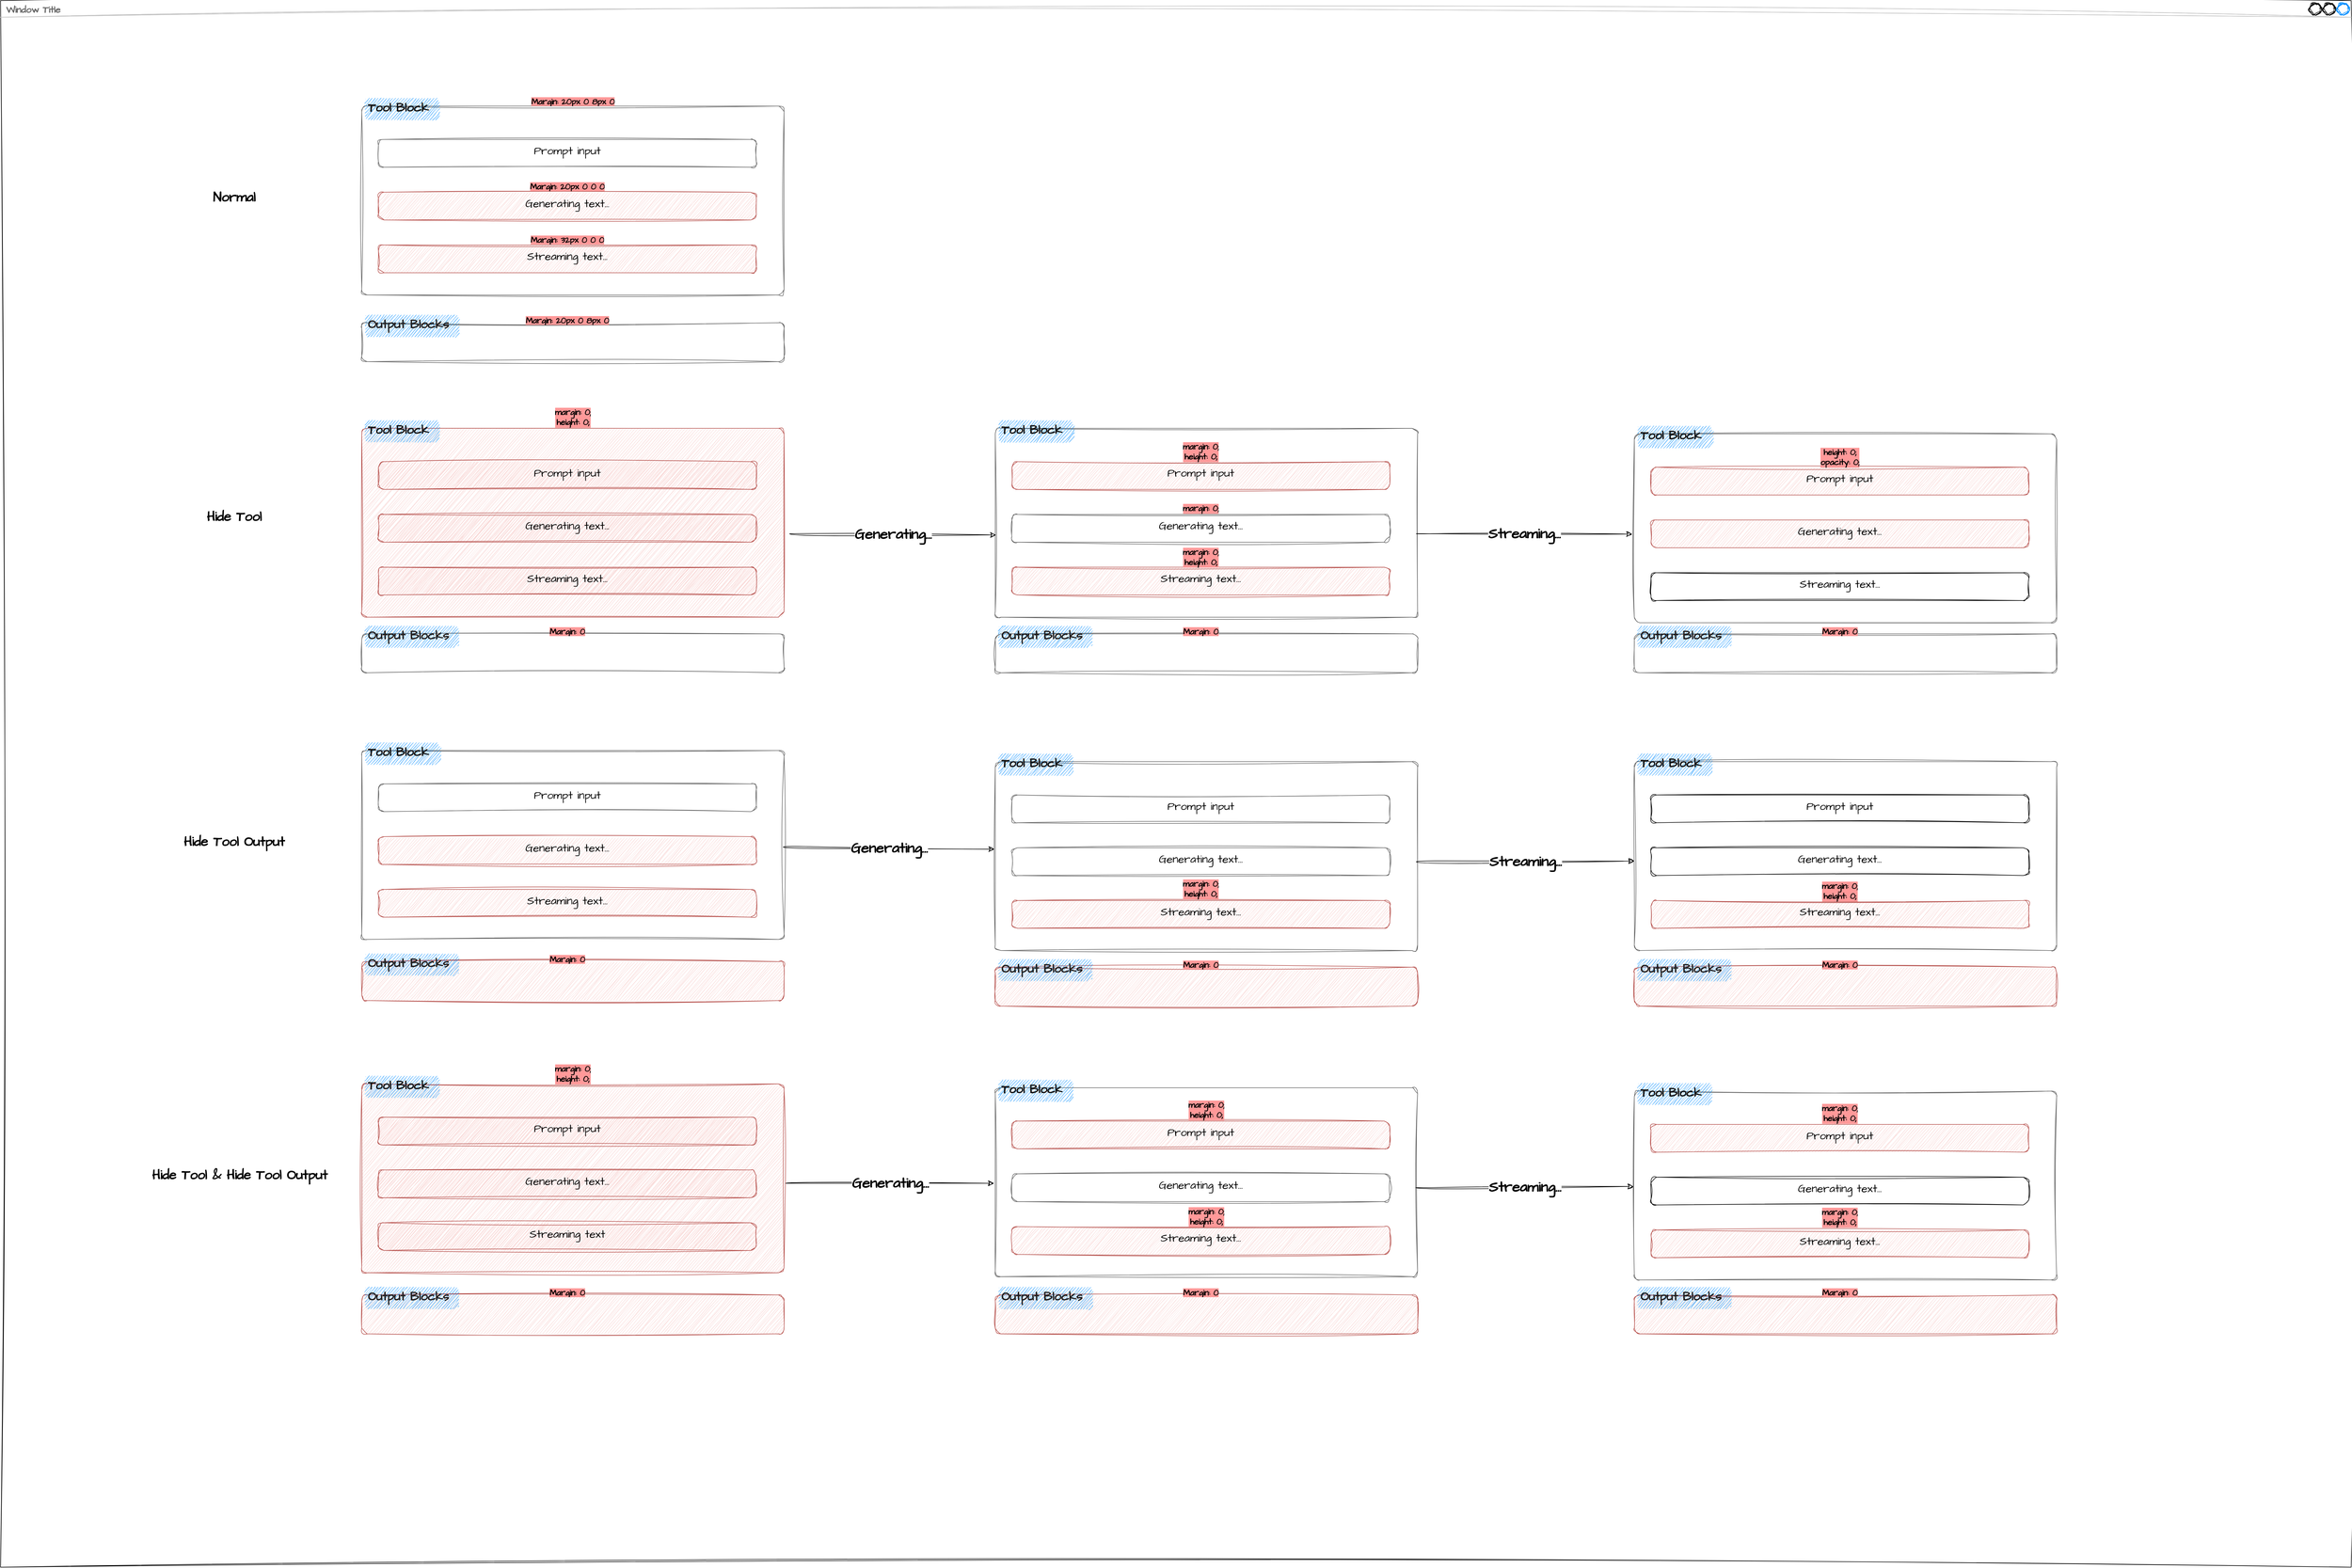 <mxfile version="24.7.16">
  <diagram name="Page-1" id="2cc2dc42-3aac-f2a9-1cec-7a8b7cbee084">
    <mxGraphModel dx="3460" dy="3604" grid="1" gridSize="10" guides="1" tooltips="1" connect="1" arrows="1" fold="1" page="1" pageScale="1" pageWidth="1100" pageHeight="850" background="none" math="0" shadow="0">
      <root>
        <mxCell id="0" />
        <mxCell id="1" parent="0" />
        <mxCell id="bHBYjKBn6t6AVG68IqQf-1" value="Window Title" style="strokeWidth=1;shadow=0;dashed=0;align=center;html=1;shape=mxgraph.mockup.containers.window;align=left;verticalAlign=top;spacingLeft=8;strokeColor2=#008cff;strokeColor3=#c4c4c4;fontColor=#666666;mainText=;fontSize=17;labelBackgroundColor=none;whiteSpace=wrap;sketch=1;hachureGap=4;jiggle=2;curveFitting=1;fontFamily=Architects Daughter;fontSource=https%3A%2F%2Ffonts.googleapis.com%2Fcss%3Ffamily%3DArchitects%2BDaughter;fontStyle=1" parent="1" vertex="1">
          <mxGeometry x="70" y="60" width="4230" height="2820" as="geometry" />
        </mxCell>
        <mxCell id="bHBYjKBn6t6AVG68IqQf-2" value="" style="shape=mxgraph.mockup.containers.marginRect;rectMarginTop=10;strokeColor=#666666;strokeWidth=1;dashed=0;rounded=1;arcSize=5;recursiveResize=0;html=1;whiteSpace=wrap;sketch=1;hachureGap=4;jiggle=2;curveFitting=1;fontFamily=Architects Daughter;fontSource=https%3A%2F%2Ffonts.googleapis.com%2Fcss%3Ffamily%3DArchitects%2BDaughter;fontStyle=1" parent="1" vertex="1">
          <mxGeometry x="720" y="240" width="760" height="350" as="geometry" />
        </mxCell>
        <mxCell id="bHBYjKBn6t6AVG68IqQf-3" value="&lt;font size=&quot;1&quot; color=&quot;#141414&quot;&gt;&lt;b style=&quot;font-size: 22px;&quot;&gt;Tool Block&lt;/b&gt;&lt;/font&gt;" style="shape=rect;strokeColor=none;fillColor=#008cff;strokeWidth=1;dashed=0;rounded=1;arcSize=20;fontColor=#ffffff;fontSize=17;spacing=2;spacingTop=-2;align=left;autosize=1;spacingLeft=4;resizeWidth=0;resizeHeight=0;perimeter=none;html=1;whiteSpace=wrap;sketch=1;hachureGap=4;jiggle=2;curveFitting=1;fontFamily=Architects Daughter;fontSource=https%3A%2F%2Ffonts.googleapis.com%2Fcss%3Ffamily%3DArchitects%2BDaughter;" parent="bHBYjKBn6t6AVG68IqQf-2" vertex="1">
          <mxGeometry x="5" y="-5" width="135" height="40" as="geometry" />
        </mxCell>
        <mxCell id="bHBYjKBn6t6AVG68IqQf-4" value="&lt;font style=&quot;font-size: 20px;&quot;&gt;Generating text...&lt;/font&gt;" style="shape=mxgraph.mockup.containers.marginRect;rectMarginTop=10;strokeColor=#b85450;strokeWidth=1;dashed=0;rounded=1;arcSize=5;recursiveResize=0;html=1;whiteSpace=wrap;sketch=1;hachureGap=4;jiggle=2;curveFitting=1;fontFamily=Architects Daughter;fontSource=https%3A%2F%2Ffonts.googleapis.com%2Fcss%3Ffamily%3DArchitects%2BDaughter;fillColor=#f8cecc;" parent="bHBYjKBn6t6AVG68IqQf-2" vertex="1">
          <mxGeometry x="30" y="155" width="680" height="60" as="geometry" />
        </mxCell>
        <mxCell id="bHBYjKBn6t6AVG68IqQf-10" value="&lt;span style=&quot;font-size: 20px;&quot;&gt;Streaming text...&lt;/span&gt;" style="shape=mxgraph.mockup.containers.marginRect;rectMarginTop=10;strokeColor=#b85450;strokeWidth=1;dashed=0;rounded=1;arcSize=5;recursiveResize=0;html=1;whiteSpace=wrap;sketch=1;hachureGap=4;jiggle=2;curveFitting=1;fontFamily=Architects Daughter;fontSource=https%3A%2F%2Ffonts.googleapis.com%2Fcss%3Ffamily%3DArchitects%2BDaughter;fillColor=#f8cecc;" parent="bHBYjKBn6t6AVG68IqQf-2" vertex="1">
          <mxGeometry x="30" y="250" width="680" height="60" as="geometry" />
        </mxCell>
        <mxCell id="bHBYjKBn6t6AVG68IqQf-11" value="&lt;span style=&quot;font-size: 20px;&quot;&gt;Prompt input&lt;/span&gt;" style="shape=mxgraph.mockup.containers.marginRect;rectMarginTop=10;strokeColor=#666666;strokeWidth=1;dashed=0;rounded=1;arcSize=5;recursiveResize=0;html=1;whiteSpace=wrap;sketch=1;hachureGap=4;jiggle=2;curveFitting=1;fontFamily=Architects Daughter;fontSource=https%3A%2F%2Ffonts.googleapis.com%2Fcss%3Ffamily%3DArchitects%2BDaughter;" parent="bHBYjKBn6t6AVG68IqQf-2" vertex="1">
          <mxGeometry x="30" y="60" width="680" height="60" as="geometry" />
        </mxCell>
        <UserObject label="Margin: 20px 0 0 0" placeholders="1" name="Variable" id="bHBYjKBn6t6AVG68IqQf-28">
          <mxCell style="text;html=1;strokeColor=none;fillColor=none;align=center;verticalAlign=middle;whiteSpace=wrap;overflow=hidden;fontFamily=Architects Daughter;fontSource=https%3A%2F%2Ffonts.googleapis.com%2Fcss%3Ffamily%3DArchitects%2BDaughter;fontStyle=1;fontSize=15;labelBackgroundColor=#FF9999;" parent="bHBYjKBn6t6AVG68IqQf-2" vertex="1">
            <mxGeometry x="260" y="144" width="220" height="20" as="geometry" />
          </mxCell>
        </UserObject>
        <UserObject label="Margin: 32px 0 0 0" placeholders="1" name="Variable" id="bHBYjKBn6t6AVG68IqQf-29">
          <mxCell style="text;html=1;strokeColor=none;fillColor=none;align=center;verticalAlign=middle;whiteSpace=wrap;overflow=hidden;fontFamily=Architects Daughter;fontSource=https%3A%2F%2Ffonts.googleapis.com%2Fcss%3Ffamily%3DArchitects%2BDaughter;fontStyle=1;fontSize=15;labelBackgroundColor=#FF9999;" parent="bHBYjKBn6t6AVG68IqQf-2" vertex="1">
            <mxGeometry x="260" y="240" width="220" height="20" as="geometry" />
          </mxCell>
        </UserObject>
        <mxCell id="bHBYjKBn6t6AVG68IqQf-12" value="" style="shape=mxgraph.mockup.containers.marginRect;rectMarginTop=10;strokeColor=#b85450;strokeWidth=1;dashed=0;rounded=1;arcSize=5;recursiveResize=0;html=1;whiteSpace=wrap;sketch=1;hachureGap=4;jiggle=2;curveFitting=1;fontFamily=Architects Daughter;fontSource=https%3A%2F%2Ffonts.googleapis.com%2Fcss%3Ffamily%3DArchitects%2BDaughter;fillColor=#f8cecc;" parent="1" vertex="1">
          <mxGeometry x="720" y="820" width="760" height="350" as="geometry" />
        </mxCell>
        <mxCell id="bHBYjKBn6t6AVG68IqQf-13" value="&lt;font size=&quot;1&quot; color=&quot;#141414&quot;&gt;&lt;b style=&quot;font-size: 22px;&quot;&gt;Tool Block&lt;/b&gt;&lt;/font&gt;" style="shape=rect;strokeColor=none;fillColor=#008cff;strokeWidth=1;dashed=0;rounded=1;arcSize=20;fontColor=#ffffff;fontSize=17;spacing=2;spacingTop=-2;align=left;autosize=1;spacingLeft=4;resizeWidth=0;resizeHeight=0;perimeter=none;html=1;whiteSpace=wrap;sketch=1;hachureGap=4;jiggle=2;curveFitting=1;fontFamily=Architects Daughter;fontSource=https%3A%2F%2Ffonts.googleapis.com%2Fcss%3Ffamily%3DArchitects%2BDaughter;" parent="bHBYjKBn6t6AVG68IqQf-12" vertex="1">
          <mxGeometry x="5" y="-5" width="135" height="40" as="geometry" />
        </mxCell>
        <mxCell id="bHBYjKBn6t6AVG68IqQf-14" value="&lt;font style=&quot;font-size: 20px;&quot;&gt;Generating text...&lt;/font&gt;" style="shape=mxgraph.mockup.containers.marginRect;rectMarginTop=10;strokeColor=#b85450;strokeWidth=1;dashed=0;rounded=1;arcSize=5;recursiveResize=0;html=1;whiteSpace=wrap;sketch=1;hachureGap=4;jiggle=2;curveFitting=1;fontFamily=Architects Daughter;fontSource=https%3A%2F%2Ffonts.googleapis.com%2Fcss%3Ffamily%3DArchitects%2BDaughter;fillColor=#f8cecc;" parent="bHBYjKBn6t6AVG68IqQf-12" vertex="1">
          <mxGeometry x="30" y="155" width="680" height="60" as="geometry" />
        </mxCell>
        <mxCell id="bHBYjKBn6t6AVG68IqQf-15" value="&lt;span style=&quot;font-size: 20px;&quot;&gt;Streaming text...&lt;/span&gt;" style="shape=mxgraph.mockup.containers.marginRect;rectMarginTop=10;strokeColor=#b85450;strokeWidth=1;dashed=0;rounded=1;arcSize=5;recursiveResize=0;html=1;whiteSpace=wrap;sketch=1;hachureGap=4;jiggle=2;curveFitting=1;fontFamily=Architects Daughter;fontSource=https%3A%2F%2Ffonts.googleapis.com%2Fcss%3Ffamily%3DArchitects%2BDaughter;fillColor=#f8cecc;" parent="bHBYjKBn6t6AVG68IqQf-12" vertex="1">
          <mxGeometry x="30" y="250" width="680" height="60" as="geometry" />
        </mxCell>
        <mxCell id="bHBYjKBn6t6AVG68IqQf-16" value="&lt;span style=&quot;font-size: 20px;&quot;&gt;Prompt input&lt;/span&gt;" style="shape=mxgraph.mockup.containers.marginRect;rectMarginTop=10;strokeColor=#b85450;strokeWidth=1;dashed=0;rounded=1;arcSize=5;recursiveResize=0;html=1;whiteSpace=wrap;sketch=1;hachureGap=4;jiggle=2;curveFitting=1;fontFamily=Architects Daughter;fontSource=https%3A%2F%2Ffonts.googleapis.com%2Fcss%3Ffamily%3DArchitects%2BDaughter;fillColor=#f8cecc;" parent="bHBYjKBn6t6AVG68IqQf-12" vertex="1">
          <mxGeometry x="30" y="60" width="680" height="60" as="geometry" />
        </mxCell>
        <mxCell id="bHBYjKBn6t6AVG68IqQf-17" value="" style="shape=mxgraph.mockup.containers.marginRect;rectMarginTop=10;strokeColor=#666666;strokeWidth=1;dashed=0;rounded=1;arcSize=5;recursiveResize=0;html=1;whiteSpace=wrap;sketch=1;hachureGap=4;jiggle=2;curveFitting=1;fontFamily=Architects Daughter;fontSource=https%3A%2F%2Ffonts.googleapis.com%2Fcss%3Ffamily%3DArchitects%2BDaughter;" parent="1" vertex="1">
          <mxGeometry x="720" y="1400" width="760" height="350" as="geometry" />
        </mxCell>
        <mxCell id="bHBYjKBn6t6AVG68IqQf-18" value="&lt;font size=&quot;1&quot; color=&quot;#141414&quot;&gt;&lt;b style=&quot;font-size: 22px;&quot;&gt;Tool Block&lt;/b&gt;&lt;/font&gt;" style="shape=rect;strokeColor=none;fillColor=#008cff;strokeWidth=1;dashed=0;rounded=1;arcSize=20;fontColor=#ffffff;fontSize=17;spacing=2;spacingTop=-2;align=left;autosize=1;spacingLeft=4;resizeWidth=0;resizeHeight=0;perimeter=none;html=1;whiteSpace=wrap;sketch=1;hachureGap=4;jiggle=2;curveFitting=1;fontFamily=Architects Daughter;fontSource=https%3A%2F%2Ffonts.googleapis.com%2Fcss%3Ffamily%3DArchitects%2BDaughter;" parent="bHBYjKBn6t6AVG68IqQf-17" vertex="1">
          <mxGeometry x="5" y="-5" width="135" height="40" as="geometry" />
        </mxCell>
        <mxCell id="bHBYjKBn6t6AVG68IqQf-19" value="&lt;font style=&quot;font-size: 20px;&quot;&gt;Generating text...&lt;/font&gt;" style="shape=mxgraph.mockup.containers.marginRect;rectMarginTop=10;strokeColor=#b85450;strokeWidth=1;dashed=0;rounded=1;arcSize=5;recursiveResize=0;html=1;whiteSpace=wrap;sketch=1;hachureGap=4;jiggle=2;curveFitting=1;fontFamily=Architects Daughter;fontSource=https%3A%2F%2Ffonts.googleapis.com%2Fcss%3Ffamily%3DArchitects%2BDaughter;fillColor=#f8cecc;" parent="bHBYjKBn6t6AVG68IqQf-17" vertex="1">
          <mxGeometry x="30" y="155" width="680" height="60" as="geometry" />
        </mxCell>
        <mxCell id="bHBYjKBn6t6AVG68IqQf-20" value="&lt;span style=&quot;font-size: 20px;&quot;&gt;Streaming text...&lt;/span&gt;" style="shape=mxgraph.mockup.containers.marginRect;rectMarginTop=10;strokeColor=#b85450;strokeWidth=1;dashed=0;rounded=1;arcSize=5;recursiveResize=0;html=1;whiteSpace=wrap;sketch=1;hachureGap=4;jiggle=2;curveFitting=1;fontFamily=Architects Daughter;fontSource=https%3A%2F%2Ffonts.googleapis.com%2Fcss%3Ffamily%3DArchitects%2BDaughter;fillColor=#f8cecc;" parent="bHBYjKBn6t6AVG68IqQf-17" vertex="1">
          <mxGeometry x="30" y="250" width="680" height="60" as="geometry" />
        </mxCell>
        <mxCell id="bHBYjKBn6t6AVG68IqQf-21" value="&lt;span style=&quot;font-size: 20px;&quot;&gt;Prompt input&lt;/span&gt;" style="shape=mxgraph.mockup.containers.marginRect;rectMarginTop=10;strokeColor=#666666;strokeWidth=1;dashed=0;rounded=1;arcSize=5;recursiveResize=0;html=1;whiteSpace=wrap;sketch=1;hachureGap=4;jiggle=2;curveFitting=1;fontFamily=Architects Daughter;fontSource=https%3A%2F%2Ffonts.googleapis.com%2Fcss%3Ffamily%3DArchitects%2BDaughter;" parent="bHBYjKBn6t6AVG68IqQf-17" vertex="1">
          <mxGeometry x="30" y="60" width="680" height="60" as="geometry" />
        </mxCell>
        <mxCell id="bHBYjKBn6t6AVG68IqQf-22" value="" style="shape=mxgraph.mockup.containers.marginRect;rectMarginTop=10;strokeColor=#b85450;strokeWidth=1;dashed=0;rounded=1;arcSize=5;recursiveResize=0;html=1;whiteSpace=wrap;sketch=1;hachureGap=4;jiggle=2;curveFitting=1;fontFamily=Architects Daughter;fontSource=https%3A%2F%2Ffonts.googleapis.com%2Fcss%3Ffamily%3DArchitects%2BDaughter;fillColor=#f8cecc;" parent="1" vertex="1">
          <mxGeometry x="720" y="2000" width="760" height="350" as="geometry" />
        </mxCell>
        <mxCell id="bHBYjKBn6t6AVG68IqQf-23" value="&lt;font size=&quot;1&quot; color=&quot;#141414&quot;&gt;&lt;b style=&quot;font-size: 22px;&quot;&gt;Tool Block&lt;/b&gt;&lt;/font&gt;" style="shape=rect;strokeColor=none;fillColor=#008cff;strokeWidth=1;dashed=0;rounded=1;arcSize=20;fontColor=#ffffff;fontSize=17;spacing=2;spacingTop=-2;align=left;autosize=1;spacingLeft=4;resizeWidth=0;resizeHeight=0;perimeter=none;html=1;whiteSpace=wrap;sketch=1;hachureGap=4;jiggle=2;curveFitting=1;fontFamily=Architects Daughter;fontSource=https%3A%2F%2Ffonts.googleapis.com%2Fcss%3Ffamily%3DArchitects%2BDaughter;" parent="bHBYjKBn6t6AVG68IqQf-22" vertex="1">
          <mxGeometry x="5" y="-5" width="135" height="40" as="geometry" />
        </mxCell>
        <mxCell id="bHBYjKBn6t6AVG68IqQf-24" value="&lt;font style=&quot;font-size: 20px;&quot;&gt;Generating text...&lt;/font&gt;" style="shape=mxgraph.mockup.containers.marginRect;rectMarginTop=10;strokeColor=#b85450;strokeWidth=1;dashed=0;rounded=1;arcSize=5;recursiveResize=0;html=1;whiteSpace=wrap;sketch=1;hachureGap=4;jiggle=2;curveFitting=1;fontFamily=Architects Daughter;fontSource=https%3A%2F%2Ffonts.googleapis.com%2Fcss%3Ffamily%3DArchitects%2BDaughter;fillColor=#f8cecc;" parent="bHBYjKBn6t6AVG68IqQf-22" vertex="1">
          <mxGeometry x="30" y="155" width="680" height="60" as="geometry" />
        </mxCell>
        <mxCell id="bHBYjKBn6t6AVG68IqQf-25" value="&lt;span style=&quot;font-size: 20px;&quot;&gt;Streaming text&lt;/span&gt;" style="shape=mxgraph.mockup.containers.marginRect;rectMarginTop=10;strokeColor=#b85450;strokeWidth=1;dashed=0;rounded=1;arcSize=5;recursiveResize=0;html=1;whiteSpace=wrap;sketch=1;hachureGap=4;jiggle=2;curveFitting=1;fontFamily=Architects Daughter;fontSource=https%3A%2F%2Ffonts.googleapis.com%2Fcss%3Ffamily%3DArchitects%2BDaughter;fillColor=#f8cecc;" parent="bHBYjKBn6t6AVG68IqQf-22" vertex="1">
          <mxGeometry x="30" y="250" width="680" height="60" as="geometry" />
        </mxCell>
        <mxCell id="bHBYjKBn6t6AVG68IqQf-26" value="&lt;span style=&quot;font-size: 20px;&quot;&gt;Prompt input&lt;/span&gt;" style="shape=mxgraph.mockup.containers.marginRect;rectMarginTop=10;strokeColor=#b85450;strokeWidth=1;dashed=0;rounded=1;arcSize=5;recursiveResize=0;html=1;whiteSpace=wrap;sketch=1;hachureGap=4;jiggle=2;curveFitting=1;fontFamily=Architects Daughter;fontSource=https%3A%2F%2Ffonts.googleapis.com%2Fcss%3Ffamily%3DArchitects%2BDaughter;fillColor=#f8cecc;" parent="bHBYjKBn6t6AVG68IqQf-22" vertex="1">
          <mxGeometry x="30" y="60" width="680" height="60" as="geometry" />
        </mxCell>
        <UserObject label="Margin: 20px 0 8px 0" placeholders="1" name="Variable" id="bHBYjKBn6t6AVG68IqQf-27">
          <mxCell style="text;html=1;strokeColor=none;fillColor=none;align=center;verticalAlign=middle;whiteSpace=wrap;overflow=hidden;fontFamily=Architects Daughter;fontSource=https%3A%2F%2Ffonts.googleapis.com%2Fcss%3Ffamily%3DArchitects%2BDaughter;fontStyle=1;fontSize=15;labelBackgroundColor=#FF9999;" parent="1" vertex="1">
            <mxGeometry x="990" y="231" width="220" height="20" as="geometry" />
          </mxCell>
        </UserObject>
        <mxCell id="bHBYjKBn6t6AVG68IqQf-30" value="Hide Tool" style="text;strokeColor=none;fillColor=none;html=1;fontSize=24;fontStyle=1;verticalAlign=middle;align=center;fontFamily=Architects Daughter;fontSource=https%3A%2F%2Ffonts.googleapis.com%2Fcss%3Ffamily%3DArchitects%2BDaughter;" parent="1" vertex="1">
          <mxGeometry x="440" y="970" width="100" height="40" as="geometry" />
        </mxCell>
        <mxCell id="bHBYjKBn6t6AVG68IqQf-31" value="Hide Tool Output" style="text;strokeColor=none;fillColor=none;html=1;fontSize=24;fontStyle=1;verticalAlign=middle;align=center;fontFamily=Architects Daughter;fontSource=https%3A%2F%2Ffonts.googleapis.com%2Fcss%3Ffamily%3DArchitects%2BDaughter;" parent="1" vertex="1">
          <mxGeometry x="440" y="1555" width="100" height="40" as="geometry" />
        </mxCell>
        <mxCell id="bHBYjKBn6t6AVG68IqQf-32" value="Hide Tool &amp;amp; Hide Tool Output" style="text;strokeColor=none;fillColor=none;html=1;fontSize=24;fontStyle=1;verticalAlign=middle;align=center;fontFamily=Architects Daughter;fontSource=https%3A%2F%2Ffonts.googleapis.com%2Fcss%3Ffamily%3DArchitects%2BDaughter;" parent="1" vertex="1">
          <mxGeometry x="450" y="2155" width="100" height="40" as="geometry" />
        </mxCell>
        <mxCell id="bHBYjKBn6t6AVG68IqQf-33" value="Normal" style="text;strokeColor=none;fillColor=none;html=1;fontSize=24;fontStyle=1;verticalAlign=middle;align=center;fontFamily=Architects Daughter;fontSource=https%3A%2F%2Ffonts.googleapis.com%2Fcss%3Ffamily%3DArchitects%2BDaughter;" parent="1" vertex="1">
          <mxGeometry x="440" y="395" width="100" height="40" as="geometry" />
        </mxCell>
        <UserObject label="margin: 0;&lt;br&gt;height: 0;" placeholders="1" name="Variable" id="bHBYjKBn6t6AVG68IqQf-35">
          <mxCell style="text;html=1;strokeColor=none;fillColor=none;align=center;verticalAlign=middle;whiteSpace=wrap;overflow=hidden;fontFamily=Architects Daughter;fontSource=https%3A%2F%2Ffonts.googleapis.com%2Fcss%3Ffamily%3DArchitects%2BDaughter;fontStyle=1;fontSize=15;labelBackgroundColor=#FF9999;" parent="1" vertex="1">
            <mxGeometry x="1050" y="790" width="100" height="40" as="geometry" />
          </mxCell>
        </UserObject>
        <mxCell id="bHBYjKBn6t6AVG68IqQf-36" value="" style="shape=mxgraph.mockup.containers.marginRect;rectMarginTop=10;strokeColor=#666666;strokeWidth=1;dashed=0;rounded=1;arcSize=5;recursiveResize=0;html=1;whiteSpace=wrap;sketch=1;hachureGap=4;jiggle=2;curveFitting=1;fontFamily=Architects Daughter;fontSource=https%3A%2F%2Ffonts.googleapis.com%2Fcss%3Ffamily%3DArchitects%2BDaughter;" parent="1" vertex="1">
          <mxGeometry x="1860" y="820" width="760" height="350" as="geometry" />
        </mxCell>
        <mxCell id="bHBYjKBn6t6AVG68IqQf-37" value="&lt;font size=&quot;1&quot; color=&quot;#141414&quot;&gt;&lt;b style=&quot;font-size: 22px;&quot;&gt;Tool Block&lt;/b&gt;&lt;/font&gt;" style="shape=rect;strokeColor=none;fillColor=#008cff;strokeWidth=1;dashed=0;rounded=1;arcSize=20;fontColor=#ffffff;fontSize=17;spacing=2;spacingTop=-2;align=left;autosize=1;spacingLeft=4;resizeWidth=0;resizeHeight=0;perimeter=none;html=1;whiteSpace=wrap;sketch=1;hachureGap=4;jiggle=2;curveFitting=1;fontFamily=Architects Daughter;fontSource=https%3A%2F%2Ffonts.googleapis.com%2Fcss%3Ffamily%3DArchitects%2BDaughter;" parent="bHBYjKBn6t6AVG68IqQf-36" vertex="1">
          <mxGeometry x="5" y="-5" width="135" height="40" as="geometry" />
        </mxCell>
        <mxCell id="bHBYjKBn6t6AVG68IqQf-38" value="&lt;font style=&quot;font-size: 20px;&quot;&gt;Generating text...&lt;/font&gt;" style="shape=mxgraph.mockup.containers.marginRect;rectMarginTop=10;strokeColor=#666666;strokeWidth=1;dashed=0;rounded=1;arcSize=5;recursiveResize=0;html=1;whiteSpace=wrap;sketch=1;hachureGap=4;jiggle=2;curveFitting=1;fontFamily=Architects Daughter;fontSource=https%3A%2F%2Ffonts.googleapis.com%2Fcss%3Ffamily%3DArchitects%2BDaughter;" parent="bHBYjKBn6t6AVG68IqQf-36" vertex="1">
          <mxGeometry x="30" y="155" width="680" height="60" as="geometry" />
        </mxCell>
        <mxCell id="bHBYjKBn6t6AVG68IqQf-39" value="&lt;span style=&quot;font-size: 20px;&quot;&gt;Streaming text...&lt;/span&gt;" style="shape=mxgraph.mockup.containers.marginRect;rectMarginTop=10;strokeColor=#b85450;strokeWidth=1;dashed=0;rounded=1;arcSize=5;recursiveResize=0;html=1;whiteSpace=wrap;sketch=1;hachureGap=4;jiggle=2;curveFitting=1;fontFamily=Architects Daughter;fontSource=https%3A%2F%2Ffonts.googleapis.com%2Fcss%3Ffamily%3DArchitects%2BDaughter;fillColor=#f8cecc;" parent="bHBYjKBn6t6AVG68IqQf-36" vertex="1">
          <mxGeometry x="30" y="250" width="680" height="60" as="geometry" />
        </mxCell>
        <mxCell id="bHBYjKBn6t6AVG68IqQf-40" value="&lt;span style=&quot;font-size: 20px;&quot;&gt;Prompt input&lt;/span&gt;" style="shape=mxgraph.mockup.containers.marginRect;rectMarginTop=10;strokeColor=#b85450;strokeWidth=1;dashed=0;rounded=1;arcSize=5;recursiveResize=0;html=1;whiteSpace=wrap;sketch=1;hachureGap=4;jiggle=2;curveFitting=1;fontFamily=Architects Daughter;fontSource=https%3A%2F%2Ffonts.googleapis.com%2Fcss%3Ffamily%3DArchitects%2BDaughter;fillColor=#f8cecc;" parent="bHBYjKBn6t6AVG68IqQf-36" vertex="1">
          <mxGeometry x="30" y="60" width="680" height="60" as="geometry" />
        </mxCell>
        <UserObject label="margin: 0;&lt;br&gt;height: 0;" placeholders="1" name="Variable" id="bHBYjKBn6t6AVG68IqQf-43">
          <mxCell style="text;html=1;strokeColor=none;fillColor=none;align=center;verticalAlign=middle;whiteSpace=wrap;overflow=hidden;fontFamily=Architects Daughter;fontSource=https%3A%2F%2Ffonts.googleapis.com%2Fcss%3Ffamily%3DArchitects%2BDaughter;fontStyle=1;fontSize=15;labelBackgroundColor=#FF9999;" parent="bHBYjKBn6t6AVG68IqQf-36" vertex="1">
            <mxGeometry x="320" y="30" width="100" height="44" as="geometry" />
          </mxCell>
        </UserObject>
        <UserObject label="margin: 0;&lt;br&gt;height: 0;" placeholders="1" name="Variable" id="bHBYjKBn6t6AVG68IqQf-94">
          <mxCell style="text;html=1;strokeColor=none;fillColor=none;align=center;verticalAlign=middle;whiteSpace=wrap;overflow=hidden;fontFamily=Architects Daughter;fontSource=https%3A%2F%2Ffonts.googleapis.com%2Fcss%3Ffamily%3DArchitects%2BDaughter;fontStyle=1;fontSize=15;labelBackgroundColor=#FF9999;" parent="bHBYjKBn6t6AVG68IqQf-36" vertex="1">
            <mxGeometry x="320" y="220" width="100" height="44" as="geometry" />
          </mxCell>
        </UserObject>
        <UserObject label="margin: 0;" placeholders="1" name="Variable" id="FF6e9Q_r3WUp5Flmuwcu-1">
          <mxCell style="text;html=1;strokeColor=none;fillColor=none;align=center;verticalAlign=middle;whiteSpace=wrap;overflow=hidden;fontFamily=Architects Daughter;fontSource=https%3A%2F%2Ffonts.googleapis.com%2Fcss%3Ffamily%3DArchitects%2BDaughter;fontStyle=1;fontSize=15;labelBackgroundColor=#FF9999;" parent="bHBYjKBn6t6AVG68IqQf-36" vertex="1">
            <mxGeometry x="320" y="142" width="100" height="24" as="geometry" />
          </mxCell>
        </UserObject>
        <mxCell id="bHBYjKBn6t6AVG68IqQf-41" value="" style="endArrow=classic;html=1;rounded=0;sketch=1;hachureGap=4;jiggle=2;curveFitting=1;fontFamily=Architects Daughter;fontSource=https%3A%2F%2Ffonts.googleapis.com%2Fcss%3Ffamily%3DArchitects%2BDaughter;fontSize=12;startSize=8;endSize=8;curved=1;exitX=1.013;exitY=0.571;exitDx=0;exitDy=0;exitPerimeter=0;entryX=0.002;entryY=0.577;entryDx=0;entryDy=0;entryPerimeter=0;" parent="1" source="bHBYjKBn6t6AVG68IqQf-12" target="bHBYjKBn6t6AVG68IqQf-36" edge="1">
          <mxGeometry relative="1" as="geometry">
            <mxPoint x="1600" y="1020" as="sourcePoint" />
            <mxPoint x="1700" y="1020" as="targetPoint" />
          </mxGeometry>
        </mxCell>
        <mxCell id="bHBYjKBn6t6AVG68IqQf-42" value="Generating..." style="edgeLabel;resizable=0;html=1;fontSize=26;;align=center;verticalAlign=middle;sketch=1;hachureGap=4;jiggle=2;curveFitting=1;fontFamily=Architects Daughter;fontSource=https%3A%2F%2Ffonts.googleapis.com%2Fcss%3Ffamily%3DArchitects%2BDaughter;fontStyle=1" parent="bHBYjKBn6t6AVG68IqQf-41" connectable="0" vertex="1">
          <mxGeometry relative="1" as="geometry" />
        </mxCell>
        <mxCell id="bHBYjKBn6t6AVG68IqQf-46" value="" style="endArrow=classic;html=1;rounded=0;sketch=1;hachureGap=4;jiggle=2;curveFitting=1;fontFamily=Architects Daughter;fontSource=https%3A%2F%2Ffonts.googleapis.com%2Fcss%3Ffamily%3DArchitects%2BDaughter;fontSize=12;startSize=8;endSize=8;curved=1;exitX=0.998;exitY=0.525;exitDx=0;exitDy=0;exitPerimeter=0;entryX=-0.002;entryY=0.479;entryDx=0;entryDy=0;entryPerimeter=0;" parent="1" source="bHBYjKBn6t6AVG68IqQf-17" target="bHBYjKBn6t6AVG68IqQf-48" edge="1">
          <mxGeometry relative="1" as="geometry">
            <mxPoint x="1488" y="1580" as="sourcePoint" />
            <mxPoint x="1860" y="1582" as="targetPoint" />
          </mxGeometry>
        </mxCell>
        <mxCell id="bHBYjKBn6t6AVG68IqQf-47" value="Generating..." style="edgeLabel;resizable=0;html=1;fontSize=26;;align=center;verticalAlign=middle;sketch=1;hachureGap=4;jiggle=2;curveFitting=1;fontFamily=Architects Daughter;fontSource=https%3A%2F%2Ffonts.googleapis.com%2Fcss%3Ffamily%3DArchitects%2BDaughter;fontStyle=1" parent="bHBYjKBn6t6AVG68IqQf-46" connectable="0" vertex="1">
          <mxGeometry relative="1" as="geometry" />
        </mxCell>
        <mxCell id="bHBYjKBn6t6AVG68IqQf-48" value="" style="shape=mxgraph.mockup.containers.marginRect;rectMarginTop=10;strokeColor=#666666;strokeWidth=1;dashed=0;rounded=1;arcSize=5;recursiveResize=0;html=1;whiteSpace=wrap;sketch=1;hachureGap=4;jiggle=2;curveFitting=1;fontFamily=Architects Daughter;fontSource=https%3A%2F%2Ffonts.googleapis.com%2Fcss%3Ffamily%3DArchitects%2BDaughter;" parent="1" vertex="1">
          <mxGeometry x="1860" y="1420" width="760" height="350" as="geometry" />
        </mxCell>
        <mxCell id="bHBYjKBn6t6AVG68IqQf-49" value="&lt;font size=&quot;1&quot; color=&quot;#141414&quot;&gt;&lt;b style=&quot;font-size: 22px;&quot;&gt;Tool Block&lt;/b&gt;&lt;/font&gt;" style="shape=rect;strokeColor=none;fillColor=#008cff;strokeWidth=1;dashed=0;rounded=1;arcSize=20;fontColor=#ffffff;fontSize=17;spacing=2;spacingTop=-2;align=left;autosize=1;spacingLeft=4;resizeWidth=0;resizeHeight=0;perimeter=none;html=1;whiteSpace=wrap;sketch=1;hachureGap=4;jiggle=2;curveFitting=1;fontFamily=Architects Daughter;fontSource=https%3A%2F%2Ffonts.googleapis.com%2Fcss%3Ffamily%3DArchitects%2BDaughter;" parent="bHBYjKBn6t6AVG68IqQf-48" vertex="1">
          <mxGeometry x="5" y="-5" width="135" height="40" as="geometry" />
        </mxCell>
        <mxCell id="bHBYjKBn6t6AVG68IqQf-50" value="&lt;font style=&quot;font-size: 20px;&quot;&gt;Generating text...&lt;/font&gt;" style="shape=mxgraph.mockup.containers.marginRect;rectMarginTop=10;strokeColor=#666666;strokeWidth=1;dashed=0;rounded=1;arcSize=5;recursiveResize=0;html=1;whiteSpace=wrap;sketch=1;hachureGap=4;jiggle=2;curveFitting=1;fontFamily=Architects Daughter;fontSource=https%3A%2F%2Ffonts.googleapis.com%2Fcss%3Ffamily%3DArchitects%2BDaughter;" parent="bHBYjKBn6t6AVG68IqQf-48" vertex="1">
          <mxGeometry x="30" y="155" width="680" height="60" as="geometry" />
        </mxCell>
        <mxCell id="bHBYjKBn6t6AVG68IqQf-51" value="&lt;span style=&quot;font-size: 20px;&quot;&gt;Streaming text...&lt;/span&gt;" style="shape=mxgraph.mockup.containers.marginRect;rectMarginTop=10;strokeColor=#b85450;strokeWidth=1;dashed=0;rounded=1;arcSize=5;recursiveResize=0;html=1;whiteSpace=wrap;sketch=1;hachureGap=4;jiggle=2;curveFitting=1;fontFamily=Architects Daughter;fontSource=https%3A%2F%2Ffonts.googleapis.com%2Fcss%3Ffamily%3DArchitects%2BDaughter;fillColor=#f8cecc;" parent="bHBYjKBn6t6AVG68IqQf-48" vertex="1">
          <mxGeometry x="30" y="250" width="680" height="60" as="geometry" />
        </mxCell>
        <mxCell id="bHBYjKBn6t6AVG68IqQf-52" value="&lt;span style=&quot;font-size: 20px;&quot;&gt;Prompt input&lt;/span&gt;" style="shape=mxgraph.mockup.containers.marginRect;rectMarginTop=10;strokeColor=#666666;strokeWidth=1;dashed=0;rounded=1;arcSize=5;recursiveResize=0;html=1;whiteSpace=wrap;sketch=1;hachureGap=4;jiggle=2;curveFitting=1;fontFamily=Architects Daughter;fontSource=https%3A%2F%2Ffonts.googleapis.com%2Fcss%3Ffamily%3DArchitects%2BDaughter;" parent="bHBYjKBn6t6AVG68IqQf-48" vertex="1">
          <mxGeometry x="30" y="60" width="680" height="60" as="geometry" />
        </mxCell>
        <UserObject label="margin: 0;&lt;br&gt;height: 0;" placeholders="1" name="Variable" id="bHBYjKBn6t6AVG68IqQf-95">
          <mxCell style="text;html=1;strokeColor=none;fillColor=none;align=center;verticalAlign=middle;whiteSpace=wrap;overflow=hidden;fontFamily=Architects Daughter;fontSource=https%3A%2F%2Ffonts.googleapis.com%2Fcss%3Ffamily%3DArchitects%2BDaughter;fontStyle=1;fontSize=15;labelBackgroundColor=#FF9999;" parent="bHBYjKBn6t6AVG68IqQf-48" vertex="1">
            <mxGeometry x="320" y="217" width="100" height="44" as="geometry" />
          </mxCell>
        </UserObject>
        <mxCell id="bHBYjKBn6t6AVG68IqQf-54" value="" style="endArrow=classic;html=1;rounded=0;sketch=1;hachureGap=4;jiggle=2;curveFitting=1;fontFamily=Architects Daughter;fontSource=https%3A%2F%2Ffonts.googleapis.com%2Fcss%3Ffamily%3DArchitects%2BDaughter;fontSize=12;startSize=8;endSize=8;curved=1;entryX=-0.003;entryY=0.52;entryDx=0;entryDy=0;entryPerimeter=0;exitX=1.004;exitY=0.54;exitDx=0;exitDy=0;exitPerimeter=0;" parent="1" source="bHBYjKBn6t6AVG68IqQf-22" target="bHBYjKBn6t6AVG68IqQf-56" edge="1">
          <mxGeometry relative="1" as="geometry">
            <mxPoint x="1490" y="2192" as="sourcePoint" />
            <mxPoint x="1880" y="2195" as="targetPoint" />
          </mxGeometry>
        </mxCell>
        <mxCell id="bHBYjKBn6t6AVG68IqQf-55" value="Generating..." style="edgeLabel;resizable=0;html=1;fontSize=26;;align=center;verticalAlign=middle;sketch=1;hachureGap=4;jiggle=2;curveFitting=1;fontFamily=Architects Daughter;fontSource=https%3A%2F%2Ffonts.googleapis.com%2Fcss%3Ffamily%3DArchitects%2BDaughter;fontStyle=1" parent="bHBYjKBn6t6AVG68IqQf-54" connectable="0" vertex="1">
          <mxGeometry relative="1" as="geometry" />
        </mxCell>
        <mxCell id="bHBYjKBn6t6AVG68IqQf-56" value="" style="shape=mxgraph.mockup.containers.marginRect;rectMarginTop=10;strokeColor=#666666;strokeWidth=1;dashed=0;rounded=1;arcSize=5;recursiveResize=0;html=1;whiteSpace=wrap;sketch=1;hachureGap=4;jiggle=2;curveFitting=1;fontFamily=Architects Daughter;fontSource=https%3A%2F%2Ffonts.googleapis.com%2Fcss%3Ffamily%3DArchitects%2BDaughter;" parent="1" vertex="1">
          <mxGeometry x="1860" y="2007" width="760" height="350" as="geometry" />
        </mxCell>
        <mxCell id="bHBYjKBn6t6AVG68IqQf-57" value="&lt;font size=&quot;1&quot; color=&quot;#141414&quot;&gt;&lt;b style=&quot;font-size: 22px;&quot;&gt;Tool Block&lt;/b&gt;&lt;/font&gt;" style="shape=rect;strokeColor=none;fillColor=#008cff;strokeWidth=1;dashed=0;rounded=1;arcSize=20;fontColor=#ffffff;fontSize=17;spacing=2;spacingTop=-2;align=left;autosize=1;spacingLeft=4;resizeWidth=0;resizeHeight=0;perimeter=none;html=1;whiteSpace=wrap;sketch=1;hachureGap=4;jiggle=2;curveFitting=1;fontFamily=Architects Daughter;fontSource=https%3A%2F%2Ffonts.googleapis.com%2Fcss%3Ffamily%3DArchitects%2BDaughter;" parent="bHBYjKBn6t6AVG68IqQf-56" vertex="1">
          <mxGeometry x="5" y="-5" width="135" height="40" as="geometry" />
        </mxCell>
        <mxCell id="bHBYjKBn6t6AVG68IqQf-58" value="&lt;font style=&quot;font-size: 20px;&quot;&gt;Generating text...&lt;/font&gt;" style="shape=mxgraph.mockup.containers.marginRect;rectMarginTop=10;strokeColor=#666666;strokeWidth=1;dashed=0;rounded=1;arcSize=5;recursiveResize=0;html=1;whiteSpace=wrap;sketch=1;hachureGap=4;jiggle=2;curveFitting=1;fontFamily=Architects Daughter;fontSource=https%3A%2F%2Ffonts.googleapis.com%2Fcss%3Ffamily%3DArchitects%2BDaughter;" parent="bHBYjKBn6t6AVG68IqQf-56" vertex="1">
          <mxGeometry x="30" y="155" width="680" height="60" as="geometry" />
        </mxCell>
        <mxCell id="bHBYjKBn6t6AVG68IqQf-59" value="&lt;span style=&quot;font-size: 20px;&quot;&gt;Streaming text...&lt;/span&gt;" style="shape=mxgraph.mockup.containers.marginRect;rectMarginTop=10;strokeColor=#b85450;strokeWidth=1;dashed=0;rounded=1;arcSize=5;recursiveResize=0;html=1;whiteSpace=wrap;sketch=1;hachureGap=4;jiggle=2;curveFitting=1;fontFamily=Architects Daughter;fontSource=https%3A%2F%2Ffonts.googleapis.com%2Fcss%3Ffamily%3DArchitects%2BDaughter;fillColor=#f8cecc;" parent="bHBYjKBn6t6AVG68IqQf-56" vertex="1">
          <mxGeometry x="30" y="250" width="680" height="60" as="geometry" />
        </mxCell>
        <mxCell id="bHBYjKBn6t6AVG68IqQf-60" value="&lt;span style=&quot;font-size: 20px;&quot;&gt;Prompt input&lt;/span&gt;" style="shape=mxgraph.mockup.containers.marginRect;rectMarginTop=10;strokeColor=#b85450;strokeWidth=1;dashed=0;rounded=1;arcSize=5;recursiveResize=0;html=1;whiteSpace=wrap;sketch=1;hachureGap=4;jiggle=2;curveFitting=1;fontFamily=Architects Daughter;fontSource=https%3A%2F%2Ffonts.googleapis.com%2Fcss%3Ffamily%3DArchitects%2BDaughter;fillColor=#f8cecc;" parent="bHBYjKBn6t6AVG68IqQf-56" vertex="1">
          <mxGeometry x="30" y="60" width="680" height="60" as="geometry" />
        </mxCell>
        <UserObject label="margin: 0;&lt;br&gt;height: 0;" placeholders="1" name="Variable" id="bHBYjKBn6t6AVG68IqQf-69">
          <mxCell style="text;html=1;strokeColor=none;fillColor=none;align=center;verticalAlign=middle;whiteSpace=wrap;overflow=hidden;fontFamily=Architects Daughter;fontSource=https%3A%2F%2Ffonts.googleapis.com%2Fcss%3Ffamily%3DArchitects%2BDaughter;fontStyle=1;fontSize=15;labelBackgroundColor=#FF9999;" parent="bHBYjKBn6t6AVG68IqQf-56" vertex="1">
            <mxGeometry x="330" y="28" width="100" height="44" as="geometry" />
          </mxCell>
        </UserObject>
        <UserObject label="margin: 0;&lt;br&gt;height: 0;" placeholders="1" name="Variable" id="bHBYjKBn6t6AVG68IqQf-96">
          <mxCell style="text;html=1;strokeColor=none;fillColor=none;align=center;verticalAlign=middle;whiteSpace=wrap;overflow=hidden;fontFamily=Architects Daughter;fontSource=https%3A%2F%2Ffonts.googleapis.com%2Fcss%3Ffamily%3DArchitects%2BDaughter;fontStyle=1;fontSize=15;labelBackgroundColor=#FF9999;" parent="bHBYjKBn6t6AVG68IqQf-56" vertex="1">
            <mxGeometry x="330" y="220" width="100" height="44" as="geometry" />
          </mxCell>
        </UserObject>
        <UserObject label="margin: 0;&lt;br&gt;height: 0;" placeholders="1" name="Variable" id="bHBYjKBn6t6AVG68IqQf-62">
          <mxCell style="text;html=1;strokeColor=none;fillColor=none;align=center;verticalAlign=middle;whiteSpace=wrap;overflow=hidden;fontFamily=Architects Daughter;fontSource=https%3A%2F%2Ffonts.googleapis.com%2Fcss%3Ffamily%3DArchitects%2BDaughter;fontStyle=1;fontSize=15;labelBackgroundColor=#FF9999;" parent="1" vertex="1">
            <mxGeometry x="1050" y="1970" width="100" height="43" as="geometry" />
          </mxCell>
        </UserObject>
        <mxCell id="bHBYjKBn6t6AVG68IqQf-70" value="" style="endArrow=classic;html=1;rounded=0;sketch=1;hachureGap=4;jiggle=2;curveFitting=1;fontFamily=Architects Daughter;fontSource=https%3A%2F%2Ffonts.googleapis.com%2Fcss%3Ffamily%3DArchitects%2BDaughter;fontSize=12;startSize=8;endSize=8;curved=1;exitX=0.997;exitY=0.571;exitDx=0;exitDy=0;exitPerimeter=0;entryX=-0.005;entryY=0.544;entryDx=0;entryDy=0;entryPerimeter=0;" parent="1" source="bHBYjKBn6t6AVG68IqQf-36" target="bHBYjKBn6t6AVG68IqQf-72" edge="1">
          <mxGeometry relative="1" as="geometry">
            <mxPoint x="2630" y="1020" as="sourcePoint" />
            <mxPoint x="3002" y="1022" as="targetPoint" />
          </mxGeometry>
        </mxCell>
        <mxCell id="bHBYjKBn6t6AVG68IqQf-71" value="Streaming..." style="edgeLabel;resizable=0;html=1;fontSize=26;;align=center;verticalAlign=middle;sketch=1;hachureGap=4;jiggle=2;curveFitting=1;fontFamily=Architects Daughter;fontSource=https%3A%2F%2Ffonts.googleapis.com%2Fcss%3Ffamily%3DArchitects%2BDaughter;fontStyle=1" parent="bHBYjKBn6t6AVG68IqQf-70" connectable="0" vertex="1">
          <mxGeometry relative="1" as="geometry" />
        </mxCell>
        <mxCell id="bHBYjKBn6t6AVG68IqQf-72" value="" style="shape=mxgraph.mockup.containers.marginRect;rectMarginTop=10;strokeColor=#666666;strokeWidth=1;dashed=0;rounded=1;arcSize=5;recursiveResize=0;html=1;whiteSpace=wrap;sketch=1;hachureGap=4;jiggle=2;curveFitting=1;fontFamily=Architects Daughter;fontSource=https%3A%2F%2Ffonts.googleapis.com%2Fcss%3Ffamily%3DArchitects%2BDaughter;" parent="1" vertex="1">
          <mxGeometry x="3010" y="830" width="760" height="350" as="geometry" />
        </mxCell>
        <mxCell id="bHBYjKBn6t6AVG68IqQf-73" value="&lt;font size=&quot;1&quot; color=&quot;#141414&quot;&gt;&lt;b style=&quot;font-size: 22px;&quot;&gt;Tool Block&lt;/b&gt;&lt;/font&gt;" style="shape=rect;strokeColor=none;fillColor=#008cff;strokeWidth=1;dashed=0;rounded=1;arcSize=20;fontColor=#ffffff;fontSize=17;spacing=2;spacingTop=-2;align=left;autosize=1;spacingLeft=4;resizeWidth=0;resizeHeight=0;perimeter=none;html=1;whiteSpace=wrap;sketch=1;hachureGap=4;jiggle=2;curveFitting=1;fontFamily=Architects Daughter;fontSource=https%3A%2F%2Ffonts.googleapis.com%2Fcss%3Ffamily%3DArchitects%2BDaughter;" parent="bHBYjKBn6t6AVG68IqQf-72" vertex="1">
          <mxGeometry x="5" y="-5" width="135" height="40" as="geometry" />
        </mxCell>
        <mxCell id="bHBYjKBn6t6AVG68IqQf-74" value="&lt;font style=&quot;font-size: 20px;&quot;&gt;Generating text...&lt;/font&gt;" style="shape=mxgraph.mockup.containers.marginRect;rectMarginTop=10;strokeColor=#b85450;strokeWidth=1;dashed=0;rounded=1;arcSize=5;recursiveResize=0;html=1;whiteSpace=wrap;sketch=1;hachureGap=4;jiggle=2;curveFitting=1;fontFamily=Architects Daughter;fontSource=https%3A%2F%2Ffonts.googleapis.com%2Fcss%3Ffamily%3DArchitects%2BDaughter;fillColor=#f8cecc;" parent="bHBYjKBn6t6AVG68IqQf-72" vertex="1">
          <mxGeometry x="30" y="155" width="680" height="60" as="geometry" />
        </mxCell>
        <mxCell id="bHBYjKBn6t6AVG68IqQf-75" value="&lt;span style=&quot;font-size: 20px;&quot;&gt;Streaming text...&lt;/span&gt;" style="shape=mxgraph.mockup.containers.marginRect;rectMarginTop=10;strokeWidth=1;dashed=0;rounded=1;arcSize=5;recursiveResize=0;html=1;whiteSpace=wrap;sketch=1;hachureGap=4;jiggle=2;curveFitting=1;fontFamily=Architects Daughter;fontSource=https%3A%2F%2Ffonts.googleapis.com%2Fcss%3Ffamily%3DArchitects%2BDaughter;" parent="bHBYjKBn6t6AVG68IqQf-72" vertex="1">
          <mxGeometry x="30" y="250" width="680" height="60" as="geometry" />
        </mxCell>
        <mxCell id="bHBYjKBn6t6AVG68IqQf-76" value="&lt;span style=&quot;font-size: 20px;&quot;&gt;Prompt input&lt;/span&gt;" style="shape=mxgraph.mockup.containers.marginRect;rectMarginTop=10;strokeColor=#b85450;strokeWidth=1;dashed=0;rounded=1;arcSize=5;recursiveResize=0;html=1;whiteSpace=wrap;sketch=1;hachureGap=4;jiggle=2;curveFitting=1;fontFamily=Architects Daughter;fontSource=https%3A%2F%2Ffonts.googleapis.com%2Fcss%3Ffamily%3DArchitects%2BDaughter;fillColor=#f8cecc;" parent="bHBYjKBn6t6AVG68IqQf-72" vertex="1">
          <mxGeometry x="30" y="60" width="680" height="60" as="geometry" />
        </mxCell>
        <UserObject label="height: 0;&lt;br&gt;opacity: 0;" placeholders="1" name="Variable" id="bHBYjKBn6t6AVG68IqQf-77">
          <mxCell style="text;html=1;strokeColor=none;fillColor=none;align=center;verticalAlign=middle;whiteSpace=wrap;overflow=hidden;fontFamily=Architects Daughter;fontSource=https%3A%2F%2Ffonts.googleapis.com%2Fcss%3Ffamily%3DArchitects%2BDaughter;fontStyle=1;fontSize=15;labelBackgroundColor=#FF9999;" parent="bHBYjKBn6t6AVG68IqQf-72" vertex="1">
            <mxGeometry x="320" y="30" width="100" height="44" as="geometry" />
          </mxCell>
        </UserObject>
        <mxCell id="bHBYjKBn6t6AVG68IqQf-78" value="" style="endArrow=classic;html=1;rounded=0;sketch=1;hachureGap=4;jiggle=2;curveFitting=1;fontFamily=Architects Daughter;fontSource=https%3A%2F%2Ffonts.googleapis.com%2Fcss%3Ffamily%3DArchitects%2BDaughter;fontSize=12;startSize=8;endSize=8;curved=1;exitX=0.997;exitY=0.544;exitDx=0;exitDy=0;exitPerimeter=0;entryX=0;entryY=0.54;entryDx=0;entryDy=0;entryPerimeter=0;" parent="1" source="bHBYjKBn6t6AVG68IqQf-48" target="bHBYjKBn6t6AVG68IqQf-88" edge="1">
          <mxGeometry relative="1" as="geometry">
            <mxPoint x="2622" y="1610" as="sourcePoint" />
            <mxPoint x="3010" y="1610" as="targetPoint" />
          </mxGeometry>
        </mxCell>
        <mxCell id="bHBYjKBn6t6AVG68IqQf-79" value="Streaming..." style="edgeLabel;resizable=0;html=1;fontSize=26;;align=center;verticalAlign=middle;sketch=1;hachureGap=4;jiggle=2;curveFitting=1;fontFamily=Architects Daughter;fontSource=https%3A%2F%2Ffonts.googleapis.com%2Fcss%3Ffamily%3DArchitects%2BDaughter;fontStyle=1" parent="bHBYjKBn6t6AVG68IqQf-78" connectable="0" vertex="1">
          <mxGeometry relative="1" as="geometry" />
        </mxCell>
        <mxCell id="bHBYjKBn6t6AVG68IqQf-80" value="" style="endArrow=classic;html=1;rounded=0;sketch=1;hachureGap=4;jiggle=2;curveFitting=1;fontFamily=Architects Daughter;fontSource=https%3A%2F%2Ffonts.googleapis.com%2Fcss%3Ffamily%3DArchitects%2BDaughter;fontSize=12;startSize=8;endSize=8;curved=1;exitX=0.996;exitY=0.542;exitDx=0;exitDy=0;exitPerimeter=0;entryX=-0.002;entryY=0.519;entryDx=0;entryDy=0;entryPerimeter=0;" parent="1" source="bHBYjKBn6t6AVG68IqQf-56" target="bHBYjKBn6t6AVG68IqQf-82" edge="1">
          <mxGeometry relative="1" as="geometry">
            <mxPoint x="2622" y="2195" as="sourcePoint" />
            <mxPoint x="3010" y="2195" as="targetPoint" />
          </mxGeometry>
        </mxCell>
        <mxCell id="bHBYjKBn6t6AVG68IqQf-81" value="Streaming..." style="edgeLabel;resizable=0;html=1;fontSize=26;;align=center;verticalAlign=middle;sketch=1;hachureGap=4;jiggle=2;curveFitting=1;fontFamily=Architects Daughter;fontSource=https%3A%2F%2Ffonts.googleapis.com%2Fcss%3Ffamily%3DArchitects%2BDaughter;fontStyle=1" parent="bHBYjKBn6t6AVG68IqQf-80" connectable="0" vertex="1">
          <mxGeometry relative="1" as="geometry" />
        </mxCell>
        <mxCell id="bHBYjKBn6t6AVG68IqQf-82" value="" style="shape=mxgraph.mockup.containers.marginRect;rectMarginTop=10;strokeColor=#666666;strokeWidth=1;dashed=0;rounded=1;arcSize=5;recursiveResize=0;html=1;whiteSpace=wrap;sketch=1;hachureGap=4;jiggle=2;curveFitting=1;fontFamily=Architects Daughter;fontSource=https%3A%2F%2Ffonts.googleapis.com%2Fcss%3Ffamily%3DArchitects%2BDaughter;" parent="1" vertex="1">
          <mxGeometry x="3010" y="2013" width="760" height="350" as="geometry" />
        </mxCell>
        <mxCell id="bHBYjKBn6t6AVG68IqQf-83" value="&lt;font size=&quot;1&quot; color=&quot;#141414&quot;&gt;&lt;b style=&quot;font-size: 22px;&quot;&gt;Tool Block&lt;/b&gt;&lt;/font&gt;" style="shape=rect;strokeColor=none;fillColor=#008cff;strokeWidth=1;dashed=0;rounded=1;arcSize=20;fontColor=#ffffff;fontSize=17;spacing=2;spacingTop=-2;align=left;autosize=1;spacingLeft=4;resizeWidth=0;resizeHeight=0;perimeter=none;html=1;whiteSpace=wrap;sketch=1;hachureGap=4;jiggle=2;curveFitting=1;fontFamily=Architects Daughter;fontSource=https%3A%2F%2Ffonts.googleapis.com%2Fcss%3Ffamily%3DArchitects%2BDaughter;" parent="bHBYjKBn6t6AVG68IqQf-82" vertex="1">
          <mxGeometry x="5" y="-5" width="135" height="40" as="geometry" />
        </mxCell>
        <mxCell id="bHBYjKBn6t6AVG68IqQf-84" value="&lt;font style=&quot;font-size: 20px;&quot;&gt;Generating text...&lt;/font&gt;" style="shape=mxgraph.mockup.containers.marginRect;rectMarginTop=10;strokeWidth=1;dashed=0;rounded=1;arcSize=5;recursiveResize=0;html=1;whiteSpace=wrap;sketch=1;hachureGap=4;jiggle=2;curveFitting=1;fontFamily=Architects Daughter;fontSource=https%3A%2F%2Ffonts.googleapis.com%2Fcss%3Ffamily%3DArchitects%2BDaughter;" parent="bHBYjKBn6t6AVG68IqQf-82" vertex="1">
          <mxGeometry x="30" y="155" width="680" height="60" as="geometry" />
        </mxCell>
        <mxCell id="bHBYjKBn6t6AVG68IqQf-85" value="&lt;span style=&quot;font-size: 20px;&quot;&gt;Streaming text...&lt;/span&gt;" style="shape=mxgraph.mockup.containers.marginRect;rectMarginTop=10;strokeWidth=1;dashed=0;rounded=1;arcSize=5;recursiveResize=0;html=1;whiteSpace=wrap;sketch=1;hachureGap=4;jiggle=2;curveFitting=1;fontFamily=Architects Daughter;fontSource=https%3A%2F%2Ffonts.googleapis.com%2Fcss%3Ffamily%3DArchitects%2BDaughter;fillColor=#f8cecc;strokeColor=#b85450;" parent="bHBYjKBn6t6AVG68IqQf-82" vertex="1">
          <mxGeometry x="30" y="250" width="680" height="60" as="geometry" />
        </mxCell>
        <mxCell id="bHBYjKBn6t6AVG68IqQf-86" value="&lt;span style=&quot;font-size: 20px;&quot;&gt;Prompt input&lt;/span&gt;" style="shape=mxgraph.mockup.containers.marginRect;rectMarginTop=10;strokeColor=#b85450;strokeWidth=1;dashed=0;rounded=1;arcSize=5;recursiveResize=0;html=1;whiteSpace=wrap;sketch=1;hachureGap=4;jiggle=2;curveFitting=1;fontFamily=Architects Daughter;fontSource=https%3A%2F%2Ffonts.googleapis.com%2Fcss%3Ffamily%3DArchitects%2BDaughter;fillColor=#f8cecc;" parent="bHBYjKBn6t6AVG68IqQf-82" vertex="1">
          <mxGeometry x="30" y="60" width="680" height="60" as="geometry" />
        </mxCell>
        <UserObject label="margin: 0;&lt;br&gt;height: 0;" placeholders="1" name="Variable" id="bHBYjKBn6t6AVG68IqQf-87">
          <mxCell style="text;html=1;strokeColor=none;fillColor=none;align=center;verticalAlign=middle;whiteSpace=wrap;overflow=hidden;fontFamily=Architects Daughter;fontSource=https%3A%2F%2Ffonts.googleapis.com%2Fcss%3Ffamily%3DArchitects%2BDaughter;fontStyle=1;fontSize=15;labelBackgroundColor=#FF9999;" parent="bHBYjKBn6t6AVG68IqQf-82" vertex="1">
            <mxGeometry x="320" y="28" width="100" height="44" as="geometry" />
          </mxCell>
        </UserObject>
        <UserObject label="margin: 0;&lt;br&gt;height: 0;" placeholders="1" name="Variable" id="bHBYjKBn6t6AVG68IqQf-104">
          <mxCell style="text;html=1;strokeColor=none;fillColor=none;align=center;verticalAlign=middle;whiteSpace=wrap;overflow=hidden;fontFamily=Architects Daughter;fontSource=https%3A%2F%2Ffonts.googleapis.com%2Fcss%3Ffamily%3DArchitects%2BDaughter;fontStyle=1;fontSize=15;labelBackgroundColor=#FF9999;" parent="bHBYjKBn6t6AVG68IqQf-82" vertex="1">
            <mxGeometry x="320" y="215" width="100" height="44" as="geometry" />
          </mxCell>
        </UserObject>
        <mxCell id="bHBYjKBn6t6AVG68IqQf-88" value="" style="shape=mxgraph.mockup.containers.marginRect;rectMarginTop=10;strokeColor=#666666;strokeWidth=1;dashed=0;rounded=1;arcSize=5;recursiveResize=0;html=1;whiteSpace=wrap;sketch=1;hachureGap=4;jiggle=2;curveFitting=1;fontFamily=Architects Daughter;fontSource=https%3A%2F%2Ffonts.googleapis.com%2Fcss%3Ffamily%3DArchitects%2BDaughter;" parent="1" vertex="1">
          <mxGeometry x="3010" y="1420" width="760" height="350" as="geometry" />
        </mxCell>
        <mxCell id="bHBYjKBn6t6AVG68IqQf-89" value="&lt;font size=&quot;1&quot; color=&quot;#141414&quot;&gt;&lt;b style=&quot;font-size: 22px;&quot;&gt;Tool Block&lt;/b&gt;&lt;/font&gt;" style="shape=rect;strokeColor=none;fillColor=#008cff;strokeWidth=1;dashed=0;rounded=1;arcSize=20;fontColor=#ffffff;fontSize=17;spacing=2;spacingTop=-2;align=left;autosize=1;spacingLeft=4;resizeWidth=0;resizeHeight=0;perimeter=none;html=1;whiteSpace=wrap;sketch=1;hachureGap=4;jiggle=2;curveFitting=1;fontFamily=Architects Daughter;fontSource=https%3A%2F%2Ffonts.googleapis.com%2Fcss%3Ffamily%3DArchitects%2BDaughter;" parent="bHBYjKBn6t6AVG68IqQf-88" vertex="1">
          <mxGeometry x="5" y="-5" width="135" height="40" as="geometry" />
        </mxCell>
        <mxCell id="bHBYjKBn6t6AVG68IqQf-90" value="&lt;font style=&quot;font-size: 20px;&quot;&gt;Generating text...&lt;/font&gt;" style="shape=mxgraph.mockup.containers.marginRect;rectMarginTop=10;strokeWidth=1;dashed=0;rounded=1;arcSize=5;recursiveResize=0;html=1;whiteSpace=wrap;sketch=1;hachureGap=4;jiggle=2;curveFitting=1;fontFamily=Architects Daughter;fontSource=https%3A%2F%2Ffonts.googleapis.com%2Fcss%3Ffamily%3DArchitects%2BDaughter;" parent="bHBYjKBn6t6AVG68IqQf-88" vertex="1">
          <mxGeometry x="30" y="155" width="680" height="60" as="geometry" />
        </mxCell>
        <mxCell id="bHBYjKBn6t6AVG68IqQf-91" value="&lt;span style=&quot;font-size: 20px;&quot;&gt;Streaming text...&lt;/span&gt;" style="shape=mxgraph.mockup.containers.marginRect;rectMarginTop=10;strokeWidth=1;dashed=0;rounded=1;arcSize=5;recursiveResize=0;html=1;whiteSpace=wrap;sketch=1;hachureGap=4;jiggle=2;curveFitting=1;fontFamily=Architects Daughter;fontSource=https%3A%2F%2Ffonts.googleapis.com%2Fcss%3Ffamily%3DArchitects%2BDaughter;fillColor=#f8cecc;strokeColor=#b85450;" parent="bHBYjKBn6t6AVG68IqQf-88" vertex="1">
          <mxGeometry x="30" y="250" width="680" height="60" as="geometry" />
        </mxCell>
        <mxCell id="bHBYjKBn6t6AVG68IqQf-92" value="&lt;span style=&quot;font-size: 20px;&quot;&gt;Prompt input&lt;/span&gt;" style="shape=mxgraph.mockup.containers.marginRect;rectMarginTop=10;strokeWidth=1;dashed=0;rounded=1;arcSize=5;recursiveResize=0;html=1;whiteSpace=wrap;sketch=1;hachureGap=4;jiggle=2;curveFitting=1;fontFamily=Architects Daughter;fontSource=https%3A%2F%2Ffonts.googleapis.com%2Fcss%3Ffamily%3DArchitects%2BDaughter;" parent="bHBYjKBn6t6AVG68IqQf-88" vertex="1">
          <mxGeometry x="30" y="60" width="680" height="60" as="geometry" />
        </mxCell>
        <UserObject label="margin: 0;&lt;br&gt;height: 0;" placeholders="1" name="Variable" id="bHBYjKBn6t6AVG68IqQf-103">
          <mxCell style="text;html=1;strokeColor=none;fillColor=none;align=center;verticalAlign=middle;whiteSpace=wrap;overflow=hidden;fontFamily=Architects Daughter;fontSource=https%3A%2F%2Ffonts.googleapis.com%2Fcss%3Ffamily%3DArchitects%2BDaughter;fontStyle=1;fontSize=15;labelBackgroundColor=#FF9999;" parent="bHBYjKBn6t6AVG68IqQf-88" vertex="1">
            <mxGeometry x="320" y="221" width="100" height="44" as="geometry" />
          </mxCell>
        </UserObject>
        <mxCell id="FF6e9Q_r3WUp5Flmuwcu-2" value="" style="shape=mxgraph.mockup.containers.marginRect;rectMarginTop=10;strokeColor=#666666;strokeWidth=1;dashed=0;rounded=1;arcSize=5;recursiveResize=0;html=1;whiteSpace=wrap;sketch=1;hachureGap=4;jiggle=2;curveFitting=1;fontFamily=Architects Daughter;fontSource=https%3A%2F%2Ffonts.googleapis.com%2Fcss%3Ffamily%3DArchitects%2BDaughter;" parent="1" vertex="1">
          <mxGeometry x="720" y="630" width="760" height="80" as="geometry" />
        </mxCell>
        <mxCell id="FF6e9Q_r3WUp5Flmuwcu-3" value="&lt;font color=&quot;#222020&quot; style=&quot;font-size: 22px;&quot;&gt;&lt;b&gt;Output Blocks&lt;/b&gt;&lt;/font&gt;" style="shape=rect;strokeColor=none;fillColor=#008cff;strokeWidth=1;dashed=0;rounded=1;arcSize=20;fontColor=#ffffff;fontSize=17;spacing=2;spacingTop=-2;align=left;autosize=1;spacingLeft=4;resizeWidth=0;resizeHeight=0;perimeter=none;html=1;whiteSpace=wrap;sketch=1;hachureGap=4;jiggle=2;curveFitting=1;fontFamily=Architects Daughter;fontSource=https%3A%2F%2Ffonts.googleapis.com%2Fcss%3Ffamily%3DArchitects%2BDaughter;" parent="FF6e9Q_r3WUp5Flmuwcu-2" vertex="1">
          <mxGeometry x="5" y="-5" width="170" height="40" as="geometry" />
        </mxCell>
        <UserObject label="Margin: 20px 0 8px 0" placeholders="1" name="Variable" id="FF6e9Q_r3WUp5Flmuwcu-4">
          <mxCell style="text;html=1;strokeColor=none;fillColor=none;align=center;verticalAlign=middle;whiteSpace=wrap;overflow=hidden;fontFamily=Architects Daughter;fontSource=https%3A%2F%2Ffonts.googleapis.com%2Fcss%3Ffamily%3DArchitects%2BDaughter;fontStyle=1;fontSize=15;labelBackgroundColor=#FF9999;" parent="FF6e9Q_r3WUp5Flmuwcu-2" vertex="1">
            <mxGeometry x="260" y="-5" width="220" height="20" as="geometry" />
          </mxCell>
        </UserObject>
        <mxCell id="FF6e9Q_r3WUp5Flmuwcu-5" value="" style="shape=mxgraph.mockup.containers.marginRect;rectMarginTop=10;strokeColor=#b85450;strokeWidth=1;dashed=0;rounded=1;arcSize=5;recursiveResize=0;html=1;whiteSpace=wrap;sketch=1;hachureGap=4;jiggle=2;curveFitting=1;fontFamily=Architects Daughter;fontSource=https%3A%2F%2Ffonts.googleapis.com%2Fcss%3Ffamily%3DArchitects%2BDaughter;fillColor=#f8cecc;" parent="1" vertex="1">
          <mxGeometry x="720" y="1780" width="760" height="80" as="geometry" />
        </mxCell>
        <mxCell id="FF6e9Q_r3WUp5Flmuwcu-6" value="&lt;font color=&quot;#222020&quot; style=&quot;font-size: 22px;&quot;&gt;&lt;b&gt;Output Blocks&lt;/b&gt;&lt;/font&gt;" style="shape=rect;strokeColor=none;fillColor=#008cff;strokeWidth=1;dashed=0;rounded=1;arcSize=20;fontColor=#ffffff;fontSize=17;spacing=2;spacingTop=-2;align=left;autosize=1;spacingLeft=4;resizeWidth=0;resizeHeight=0;perimeter=none;html=1;whiteSpace=wrap;sketch=1;hachureGap=4;jiggle=2;curveFitting=1;fontFamily=Architects Daughter;fontSource=https%3A%2F%2Ffonts.googleapis.com%2Fcss%3Ffamily%3DArchitects%2BDaughter;" parent="FF6e9Q_r3WUp5Flmuwcu-5" vertex="1">
          <mxGeometry x="5" y="-5" width="170" height="40" as="geometry" />
        </mxCell>
        <UserObject label="Margin: 0" placeholders="1" name="Variable" id="FF6e9Q_r3WUp5Flmuwcu-7">
          <mxCell style="text;html=1;strokeColor=none;fillColor=none;align=center;verticalAlign=middle;whiteSpace=wrap;overflow=hidden;fontFamily=Architects Daughter;fontSource=https%3A%2F%2Ffonts.googleapis.com%2Fcss%3Ffamily%3DArchitects%2BDaughter;fontStyle=1;fontSize=15;labelBackgroundColor=#FF9999;" parent="FF6e9Q_r3WUp5Flmuwcu-5" vertex="1">
            <mxGeometry x="260" y="-5" width="220" height="20" as="geometry" />
          </mxCell>
        </UserObject>
        <mxCell id="FF6e9Q_r3WUp5Flmuwcu-8" value="" style="shape=mxgraph.mockup.containers.marginRect;rectMarginTop=10;strokeColor=#b85450;strokeWidth=1;dashed=0;rounded=1;arcSize=5;recursiveResize=0;html=1;whiteSpace=wrap;sketch=1;hachureGap=4;jiggle=2;curveFitting=1;fontFamily=Architects Daughter;fontSource=https%3A%2F%2Ffonts.googleapis.com%2Fcss%3Ffamily%3DArchitects%2BDaughter;fillColor=#f8cecc;" parent="1" vertex="1">
          <mxGeometry x="720" y="2380" width="760" height="80" as="geometry" />
        </mxCell>
        <mxCell id="FF6e9Q_r3WUp5Flmuwcu-9" value="&lt;font color=&quot;#222020&quot; style=&quot;font-size: 22px;&quot;&gt;&lt;b&gt;Output Blocks&lt;/b&gt;&lt;/font&gt;" style="shape=rect;strokeColor=none;fillColor=#008cff;strokeWidth=1;dashed=0;rounded=1;arcSize=20;fontColor=#ffffff;fontSize=17;spacing=2;spacingTop=-2;align=left;autosize=1;spacingLeft=4;resizeWidth=0;resizeHeight=0;perimeter=none;html=1;whiteSpace=wrap;sketch=1;hachureGap=4;jiggle=2;curveFitting=1;fontFamily=Architects Daughter;fontSource=https%3A%2F%2Ffonts.googleapis.com%2Fcss%3Ffamily%3DArchitects%2BDaughter;" parent="FF6e9Q_r3WUp5Flmuwcu-8" vertex="1">
          <mxGeometry x="5" y="-5" width="170" height="40" as="geometry" />
        </mxCell>
        <UserObject label="Margin: 0" placeholders="1" name="Variable" id="FF6e9Q_r3WUp5Flmuwcu-10">
          <mxCell style="text;html=1;strokeColor=none;fillColor=none;align=center;verticalAlign=middle;whiteSpace=wrap;overflow=hidden;fontFamily=Architects Daughter;fontSource=https%3A%2F%2Ffonts.googleapis.com%2Fcss%3Ffamily%3DArchitects%2BDaughter;fontStyle=1;fontSize=15;labelBackgroundColor=#FF9999;" parent="FF6e9Q_r3WUp5Flmuwcu-8" vertex="1">
            <mxGeometry x="260" y="-5" width="220" height="20" as="geometry" />
          </mxCell>
        </UserObject>
        <mxCell id="FF6e9Q_r3WUp5Flmuwcu-11" value="" style="shape=mxgraph.mockup.containers.marginRect;rectMarginTop=10;strokeColor=#b85450;strokeWidth=1;dashed=0;rounded=1;arcSize=5;recursiveResize=0;html=1;whiteSpace=wrap;sketch=1;hachureGap=4;jiggle=2;curveFitting=1;fontFamily=Architects Daughter;fontSource=https%3A%2F%2Ffonts.googleapis.com%2Fcss%3Ffamily%3DArchitects%2BDaughter;fillColor=#f8cecc;" parent="1" vertex="1">
          <mxGeometry x="1860" y="1790" width="760" height="80" as="geometry" />
        </mxCell>
        <mxCell id="FF6e9Q_r3WUp5Flmuwcu-12" value="&lt;font color=&quot;#222020&quot; style=&quot;font-size: 22px;&quot;&gt;&lt;b&gt;Output Blocks&lt;/b&gt;&lt;/font&gt;" style="shape=rect;strokeColor=none;fillColor=#008cff;strokeWidth=1;dashed=0;rounded=1;arcSize=20;fontColor=#ffffff;fontSize=17;spacing=2;spacingTop=-2;align=left;autosize=1;spacingLeft=4;resizeWidth=0;resizeHeight=0;perimeter=none;html=1;whiteSpace=wrap;sketch=1;hachureGap=4;jiggle=2;curveFitting=1;fontFamily=Architects Daughter;fontSource=https%3A%2F%2Ffonts.googleapis.com%2Fcss%3Ffamily%3DArchitects%2BDaughter;" parent="FF6e9Q_r3WUp5Flmuwcu-11" vertex="1">
          <mxGeometry x="5" y="-5" width="170" height="40" as="geometry" />
        </mxCell>
        <UserObject label="Margin: 0" placeholders="1" name="Variable" id="FF6e9Q_r3WUp5Flmuwcu-13">
          <mxCell style="text;html=1;strokeColor=none;fillColor=none;align=center;verticalAlign=middle;whiteSpace=wrap;overflow=hidden;fontFamily=Architects Daughter;fontSource=https%3A%2F%2Ffonts.googleapis.com%2Fcss%3Ffamily%3DArchitects%2BDaughter;fontStyle=1;fontSize=15;labelBackgroundColor=#FF9999;" parent="FF6e9Q_r3WUp5Flmuwcu-11" vertex="1">
            <mxGeometry x="260" y="-5" width="220" height="20" as="geometry" />
          </mxCell>
        </UserObject>
        <mxCell id="FF6e9Q_r3WUp5Flmuwcu-14" value="" style="shape=mxgraph.mockup.containers.marginRect;rectMarginTop=10;strokeColor=#b85450;strokeWidth=1;dashed=0;rounded=1;arcSize=5;recursiveResize=0;html=1;whiteSpace=wrap;sketch=1;hachureGap=4;jiggle=2;curveFitting=1;fontFamily=Architects Daughter;fontSource=https%3A%2F%2Ffonts.googleapis.com%2Fcss%3Ffamily%3DArchitects%2BDaughter;fillColor=#f8cecc;" parent="1" vertex="1">
          <mxGeometry x="3010" y="1790" width="760" height="80" as="geometry" />
        </mxCell>
        <mxCell id="FF6e9Q_r3WUp5Flmuwcu-15" value="&lt;font color=&quot;#222020&quot; style=&quot;font-size: 22px;&quot;&gt;&lt;b&gt;Output Blocks&lt;/b&gt;&lt;/font&gt;" style="shape=rect;strokeColor=none;fillColor=#008cff;strokeWidth=1;dashed=0;rounded=1;arcSize=20;fontColor=#ffffff;fontSize=17;spacing=2;spacingTop=-2;align=left;autosize=1;spacingLeft=4;resizeWidth=0;resizeHeight=0;perimeter=none;html=1;whiteSpace=wrap;sketch=1;hachureGap=4;jiggle=2;curveFitting=1;fontFamily=Architects Daughter;fontSource=https%3A%2F%2Ffonts.googleapis.com%2Fcss%3Ffamily%3DArchitects%2BDaughter;" parent="FF6e9Q_r3WUp5Flmuwcu-14" vertex="1">
          <mxGeometry x="5" y="-5" width="170" height="40" as="geometry" />
        </mxCell>
        <UserObject label="Margin: 0" placeholders="1" name="Variable" id="FF6e9Q_r3WUp5Flmuwcu-16">
          <mxCell style="text;html=1;strokeColor=none;fillColor=none;align=center;verticalAlign=middle;whiteSpace=wrap;overflow=hidden;fontFamily=Architects Daughter;fontSource=https%3A%2F%2Ffonts.googleapis.com%2Fcss%3Ffamily%3DArchitects%2BDaughter;fontStyle=1;fontSize=15;labelBackgroundColor=#FF9999;" parent="FF6e9Q_r3WUp5Flmuwcu-14" vertex="1">
            <mxGeometry x="260" y="-5" width="220" height="20" as="geometry" />
          </mxCell>
        </UserObject>
        <mxCell id="FF6e9Q_r3WUp5Flmuwcu-17" value="" style="shape=mxgraph.mockup.containers.marginRect;rectMarginTop=10;strokeColor=#b85450;strokeWidth=1;dashed=0;rounded=1;arcSize=5;recursiveResize=0;html=1;whiteSpace=wrap;sketch=1;hachureGap=4;jiggle=2;curveFitting=1;fontFamily=Architects Daughter;fontSource=https%3A%2F%2Ffonts.googleapis.com%2Fcss%3Ffamily%3DArchitects%2BDaughter;fillColor=#f8cecc;" parent="1" vertex="1">
          <mxGeometry x="1860" y="2380" width="760" height="80" as="geometry" />
        </mxCell>
        <mxCell id="FF6e9Q_r3WUp5Flmuwcu-18" value="&lt;font color=&quot;#222020&quot; style=&quot;font-size: 22px;&quot;&gt;&lt;b&gt;Output Blocks&lt;/b&gt;&lt;/font&gt;" style="shape=rect;strokeColor=none;fillColor=#008cff;strokeWidth=1;dashed=0;rounded=1;arcSize=20;fontColor=#ffffff;fontSize=17;spacing=2;spacingTop=-2;align=left;autosize=1;spacingLeft=4;resizeWidth=0;resizeHeight=0;perimeter=none;html=1;whiteSpace=wrap;sketch=1;hachureGap=4;jiggle=2;curveFitting=1;fontFamily=Architects Daughter;fontSource=https%3A%2F%2Ffonts.googleapis.com%2Fcss%3Ffamily%3DArchitects%2BDaughter;" parent="FF6e9Q_r3WUp5Flmuwcu-17" vertex="1">
          <mxGeometry x="5" y="-5" width="170" height="40" as="geometry" />
        </mxCell>
        <UserObject label="Margin: 0" placeholders="1" name="Variable" id="FF6e9Q_r3WUp5Flmuwcu-19">
          <mxCell style="text;html=1;strokeColor=none;fillColor=none;align=center;verticalAlign=middle;whiteSpace=wrap;overflow=hidden;fontFamily=Architects Daughter;fontSource=https%3A%2F%2Ffonts.googleapis.com%2Fcss%3Ffamily%3DArchitects%2BDaughter;fontStyle=1;fontSize=15;labelBackgroundColor=#FF9999;" parent="FF6e9Q_r3WUp5Flmuwcu-17" vertex="1">
            <mxGeometry x="260" y="-5" width="220" height="20" as="geometry" />
          </mxCell>
        </UserObject>
        <mxCell id="FF6e9Q_r3WUp5Flmuwcu-20" value="" style="shape=mxgraph.mockup.containers.marginRect;rectMarginTop=10;strokeColor=#b85450;strokeWidth=1;dashed=0;rounded=1;arcSize=5;recursiveResize=0;html=1;whiteSpace=wrap;sketch=1;hachureGap=4;jiggle=2;curveFitting=1;fontFamily=Architects Daughter;fontSource=https%3A%2F%2Ffonts.googleapis.com%2Fcss%3Ffamily%3DArchitects%2BDaughter;fillColor=#f8cecc;" parent="1" vertex="1">
          <mxGeometry x="3010" y="2380" width="760" height="80" as="geometry" />
        </mxCell>
        <mxCell id="FF6e9Q_r3WUp5Flmuwcu-21" value="&lt;font color=&quot;#222020&quot; style=&quot;font-size: 22px;&quot;&gt;&lt;b&gt;Output Blocks&lt;/b&gt;&lt;/font&gt;" style="shape=rect;strokeColor=none;fillColor=#008cff;strokeWidth=1;dashed=0;rounded=1;arcSize=20;fontColor=#ffffff;fontSize=17;spacing=2;spacingTop=-2;align=left;autosize=1;spacingLeft=4;resizeWidth=0;resizeHeight=0;perimeter=none;html=1;whiteSpace=wrap;sketch=1;hachureGap=4;jiggle=2;curveFitting=1;fontFamily=Architects Daughter;fontSource=https%3A%2F%2Ffonts.googleapis.com%2Fcss%3Ffamily%3DArchitects%2BDaughter;" parent="FF6e9Q_r3WUp5Flmuwcu-20" vertex="1">
          <mxGeometry x="5" y="-5" width="170" height="40" as="geometry" />
        </mxCell>
        <UserObject label="Margin: 0" placeholders="1" name="Variable" id="FF6e9Q_r3WUp5Flmuwcu-22">
          <mxCell style="text;html=1;strokeColor=none;fillColor=none;align=center;verticalAlign=middle;whiteSpace=wrap;overflow=hidden;fontFamily=Architects Daughter;fontSource=https%3A%2F%2Ffonts.googleapis.com%2Fcss%3Ffamily%3DArchitects%2BDaughter;fontStyle=1;fontSize=15;labelBackgroundColor=#FF9999;" parent="FF6e9Q_r3WUp5Flmuwcu-20" vertex="1">
            <mxGeometry x="260" y="-5" width="220" height="20" as="geometry" />
          </mxCell>
        </UserObject>
        <mxCell id="dqzIOjJ2OISLQQkiGYND-1" value="" style="shape=mxgraph.mockup.containers.marginRect;rectMarginTop=10;strokeColor=#666666;strokeWidth=1;dashed=0;rounded=1;arcSize=5;recursiveResize=0;html=1;whiteSpace=wrap;sketch=1;hachureGap=4;jiggle=2;curveFitting=1;fontFamily=Architects Daughter;fontSource=https%3A%2F%2Ffonts.googleapis.com%2Fcss%3Ffamily%3DArchitects%2BDaughter;" vertex="1" parent="1">
          <mxGeometry x="720" y="1190" width="760" height="80" as="geometry" />
        </mxCell>
        <mxCell id="dqzIOjJ2OISLQQkiGYND-2" value="&lt;font color=&quot;#222020&quot; style=&quot;font-size: 22px;&quot;&gt;&lt;b&gt;Output Blocks&lt;/b&gt;&lt;/font&gt;" style="shape=rect;strokeColor=none;fillColor=#008cff;strokeWidth=1;dashed=0;rounded=1;arcSize=20;fontColor=#ffffff;fontSize=17;spacing=2;spacingTop=-2;align=left;autosize=1;spacingLeft=4;resizeWidth=0;resizeHeight=0;perimeter=none;html=1;whiteSpace=wrap;sketch=1;hachureGap=4;jiggle=2;curveFitting=1;fontFamily=Architects Daughter;fontSource=https%3A%2F%2Ffonts.googleapis.com%2Fcss%3Ffamily%3DArchitects%2BDaughter;" vertex="1" parent="dqzIOjJ2OISLQQkiGYND-1">
          <mxGeometry x="5" y="-5" width="170" height="40" as="geometry" />
        </mxCell>
        <UserObject label="Margin: 0" placeholders="1" name="Variable" id="dqzIOjJ2OISLQQkiGYND-3">
          <mxCell style="text;html=1;strokeColor=none;fillColor=none;align=center;verticalAlign=middle;whiteSpace=wrap;overflow=hidden;fontFamily=Architects Daughter;fontSource=https%3A%2F%2Ffonts.googleapis.com%2Fcss%3Ffamily%3DArchitects%2BDaughter;fontStyle=1;fontSize=15;labelBackgroundColor=#FF9999;" vertex="1" parent="dqzIOjJ2OISLQQkiGYND-1">
            <mxGeometry x="260" y="-5" width="220" height="20" as="geometry" />
          </mxCell>
        </UserObject>
        <mxCell id="dqzIOjJ2OISLQQkiGYND-4" value="" style="shape=mxgraph.mockup.containers.marginRect;rectMarginTop=10;strokeColor=#666666;strokeWidth=1;dashed=0;rounded=1;arcSize=5;recursiveResize=0;html=1;whiteSpace=wrap;sketch=1;hachureGap=4;jiggle=2;curveFitting=1;fontFamily=Architects Daughter;fontSource=https%3A%2F%2Ffonts.googleapis.com%2Fcss%3Ffamily%3DArchitects%2BDaughter;" vertex="1" parent="1">
          <mxGeometry x="1860" y="1190" width="760" height="80" as="geometry" />
        </mxCell>
        <mxCell id="dqzIOjJ2OISLQQkiGYND-5" value="&lt;font color=&quot;#222020&quot; style=&quot;font-size: 22px;&quot;&gt;&lt;b&gt;Output Blocks&lt;/b&gt;&lt;/font&gt;" style="shape=rect;strokeColor=none;fillColor=#008cff;strokeWidth=1;dashed=0;rounded=1;arcSize=20;fontColor=#ffffff;fontSize=17;spacing=2;spacingTop=-2;align=left;autosize=1;spacingLeft=4;resizeWidth=0;resizeHeight=0;perimeter=none;html=1;whiteSpace=wrap;sketch=1;hachureGap=4;jiggle=2;curveFitting=1;fontFamily=Architects Daughter;fontSource=https%3A%2F%2Ffonts.googleapis.com%2Fcss%3Ffamily%3DArchitects%2BDaughter;" vertex="1" parent="dqzIOjJ2OISLQQkiGYND-4">
          <mxGeometry x="5" y="-5" width="170" height="40" as="geometry" />
        </mxCell>
        <UserObject label="Margin: 0" placeholders="1" name="Variable" id="dqzIOjJ2OISLQQkiGYND-6">
          <mxCell style="text;html=1;strokeColor=none;fillColor=none;align=center;verticalAlign=middle;whiteSpace=wrap;overflow=hidden;fontFamily=Architects Daughter;fontSource=https%3A%2F%2Ffonts.googleapis.com%2Fcss%3Ffamily%3DArchitects%2BDaughter;fontStyle=1;fontSize=15;labelBackgroundColor=#FF9999;" vertex="1" parent="dqzIOjJ2OISLQQkiGYND-4">
            <mxGeometry x="260" y="-5" width="220" height="20" as="geometry" />
          </mxCell>
        </UserObject>
        <mxCell id="dqzIOjJ2OISLQQkiGYND-7" value="" style="shape=mxgraph.mockup.containers.marginRect;rectMarginTop=10;strokeColor=#666666;strokeWidth=1;dashed=0;rounded=1;arcSize=5;recursiveResize=0;html=1;whiteSpace=wrap;sketch=1;hachureGap=4;jiggle=2;curveFitting=1;fontFamily=Architects Daughter;fontSource=https%3A%2F%2Ffonts.googleapis.com%2Fcss%3Ffamily%3DArchitects%2BDaughter;" vertex="1" parent="1">
          <mxGeometry x="3010" y="1190" width="760" height="80" as="geometry" />
        </mxCell>
        <mxCell id="dqzIOjJ2OISLQQkiGYND-8" value="&lt;font color=&quot;#222020&quot; style=&quot;font-size: 22px;&quot;&gt;&lt;b&gt;Output Blocks&lt;/b&gt;&lt;/font&gt;" style="shape=rect;strokeColor=none;fillColor=#008cff;strokeWidth=1;dashed=0;rounded=1;arcSize=20;fontColor=#ffffff;fontSize=17;spacing=2;spacingTop=-2;align=left;autosize=1;spacingLeft=4;resizeWidth=0;resizeHeight=0;perimeter=none;html=1;whiteSpace=wrap;sketch=1;hachureGap=4;jiggle=2;curveFitting=1;fontFamily=Architects Daughter;fontSource=https%3A%2F%2Ffonts.googleapis.com%2Fcss%3Ffamily%3DArchitects%2BDaughter;" vertex="1" parent="dqzIOjJ2OISLQQkiGYND-7">
          <mxGeometry x="5" y="-5" width="170" height="40" as="geometry" />
        </mxCell>
        <UserObject label="Margin: 0" placeholders="1" name="Variable" id="dqzIOjJ2OISLQQkiGYND-9">
          <mxCell style="text;html=1;strokeColor=none;fillColor=none;align=center;verticalAlign=middle;whiteSpace=wrap;overflow=hidden;fontFamily=Architects Daughter;fontSource=https%3A%2F%2Ffonts.googleapis.com%2Fcss%3Ffamily%3DArchitects%2BDaughter;fontStyle=1;fontSize=15;labelBackgroundColor=#FF9999;" vertex="1" parent="dqzIOjJ2OISLQQkiGYND-7">
            <mxGeometry x="260" y="-5" width="220" height="20" as="geometry" />
          </mxCell>
        </UserObject>
      </root>
    </mxGraphModel>
  </diagram>
</mxfile>
